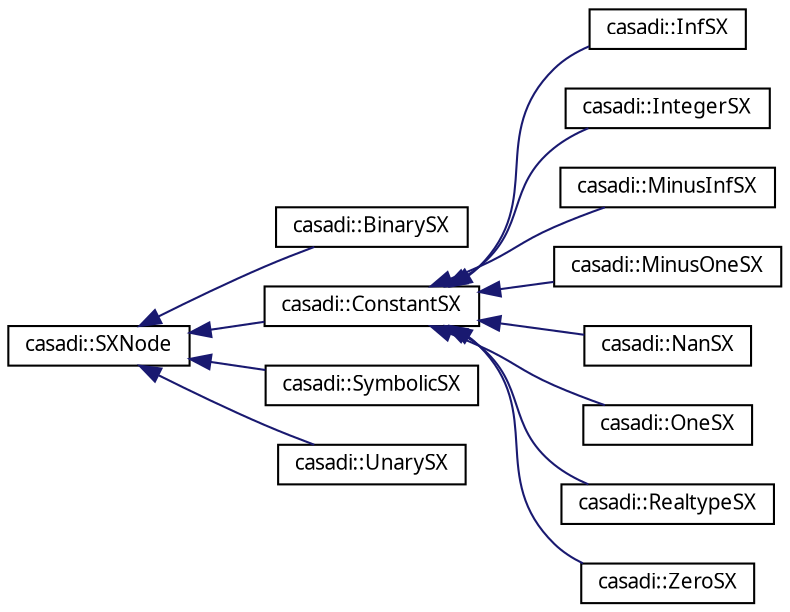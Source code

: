 digraph "Graphical Class Hierarchy"
{
  edge [fontname="FreeSans.ttf",fontsize="10",labelfontname="FreeSans.ttf",labelfontsize="10"];
  node [fontname="FreeSans.ttf",fontsize="10",shape=record];
  rankdir="LR";
  Node1 [label="casadi::SXNode",height=0.2,width=0.4,color="black", fillcolor="white", style="filled",URL="$d7/d8b/classcasadi_1_1SXNode.html",tooltip="Internal node class for SX. "];
  Node1 -> Node2 [dir="back",color="midnightblue",fontsize="10",style="solid",fontname="FreeSans.ttf"];
  Node2 [label="casadi::BinarySX",height=0.2,width=0.4,color="black", fillcolor="white", style="filled",URL="$dd/d51/classcasadi_1_1BinarySX.html",tooltip="Represents a basic binary operation on two SXElem nodes. "];
  Node1 -> Node3 [dir="back",color="midnightblue",fontsize="10",style="solid",fontname="FreeSans.ttf"];
  Node3 [label="casadi::ConstantSX",height=0.2,width=0.4,color="black", fillcolor="white", style="filled",URL="$db/d9d/classcasadi_1_1ConstantSX.html",tooltip="Represents a constant SX. "];
  Node3 -> Node4 [dir="back",color="midnightblue",fontsize="10",style="solid",fontname="FreeSans.ttf"];
  Node4 [label="casadi::InfSX",height=0.2,width=0.4,color="black", fillcolor="white", style="filled",URL="$df/d43/classcasadi_1_1InfSX.html",tooltip="Represents an infinity SX. "];
  Node3 -> Node5 [dir="back",color="midnightblue",fontsize="10",style="solid",fontname="FreeSans.ttf"];
  Node5 [label="casadi::IntegerSX",height=0.2,width=0.4,color="black", fillcolor="white", style="filled",URL="$d5/d6f/classcasadi_1_1IntegerSX.html",tooltip="Represents a constant integer SX. "];
  Node3 -> Node6 [dir="back",color="midnightblue",fontsize="10",style="solid",fontname="FreeSans.ttf"];
  Node6 [label="casadi::MinusInfSX",height=0.2,width=0.4,color="black", fillcolor="white", style="filled",URL="$d8/d0e/classcasadi_1_1MinusInfSX.html",tooltip="Represents a minus infinity SX. "];
  Node3 -> Node7 [dir="back",color="midnightblue",fontsize="10",style="solid",fontname="FreeSans.ttf"];
  Node7 [label="casadi::MinusOneSX",height=0.2,width=0.4,color="black", fillcolor="white", style="filled",URL="$d5/d25/classcasadi_1_1MinusOneSX.html",tooltip="Represents a minus one SX. "];
  Node3 -> Node8 [dir="back",color="midnightblue",fontsize="10",style="solid",fontname="FreeSans.ttf"];
  Node8 [label="casadi::NanSX",height=0.2,width=0.4,color="black", fillcolor="white", style="filled",URL="$db/d78/classcasadi_1_1NanSX.html",tooltip="Represents a not-a-number SX. "];
  Node3 -> Node9 [dir="back",color="midnightblue",fontsize="10",style="solid",fontname="FreeSans.ttf"];
  Node9 [label="casadi::OneSX",height=0.2,width=0.4,color="black", fillcolor="white", style="filled",URL="$d8/d5d/classcasadi_1_1OneSX.html",tooltip="Represents a one SX. "];
  Node3 -> Node10 [dir="back",color="midnightblue",fontsize="10",style="solid",fontname="FreeSans.ttf"];
  Node10 [label="casadi::RealtypeSX",height=0.2,width=0.4,color="black", fillcolor="white", style="filled",URL="$df/de7/classcasadi_1_1RealtypeSX.html",tooltip="DERIVED CLASSES. "];
  Node3 -> Node11 [dir="back",color="midnightblue",fontsize="10",style="solid",fontname="FreeSans.ttf"];
  Node11 [label="casadi::ZeroSX",height=0.2,width=0.4,color="black", fillcolor="white", style="filled",URL="$d7/dbe/classcasadi_1_1ZeroSX.html",tooltip="Represents a zero SX. "];
  Node1 -> Node12 [dir="back",color="midnightblue",fontsize="10",style="solid",fontname="FreeSans.ttf"];
  Node12 [label="casadi::SymbolicSX",height=0.2,width=0.4,color="black", fillcolor="white", style="filled",URL="$d6/de8/classcasadi_1_1SymbolicSX.html",tooltip="Represents a scalar symbolic expression. "];
  Node1 -> Node13 [dir="back",color="midnightblue",fontsize="10",style="solid",fontname="FreeSans.ttf"];
  Node13 [label="casadi::UnarySX",height=0.2,width=0.4,color="black", fillcolor="white", style="filled",URL="$d2/d8a/classcasadi_1_1UnarySX.html",tooltip="Represents a basic unary operation on an SXElem node. "];
}
